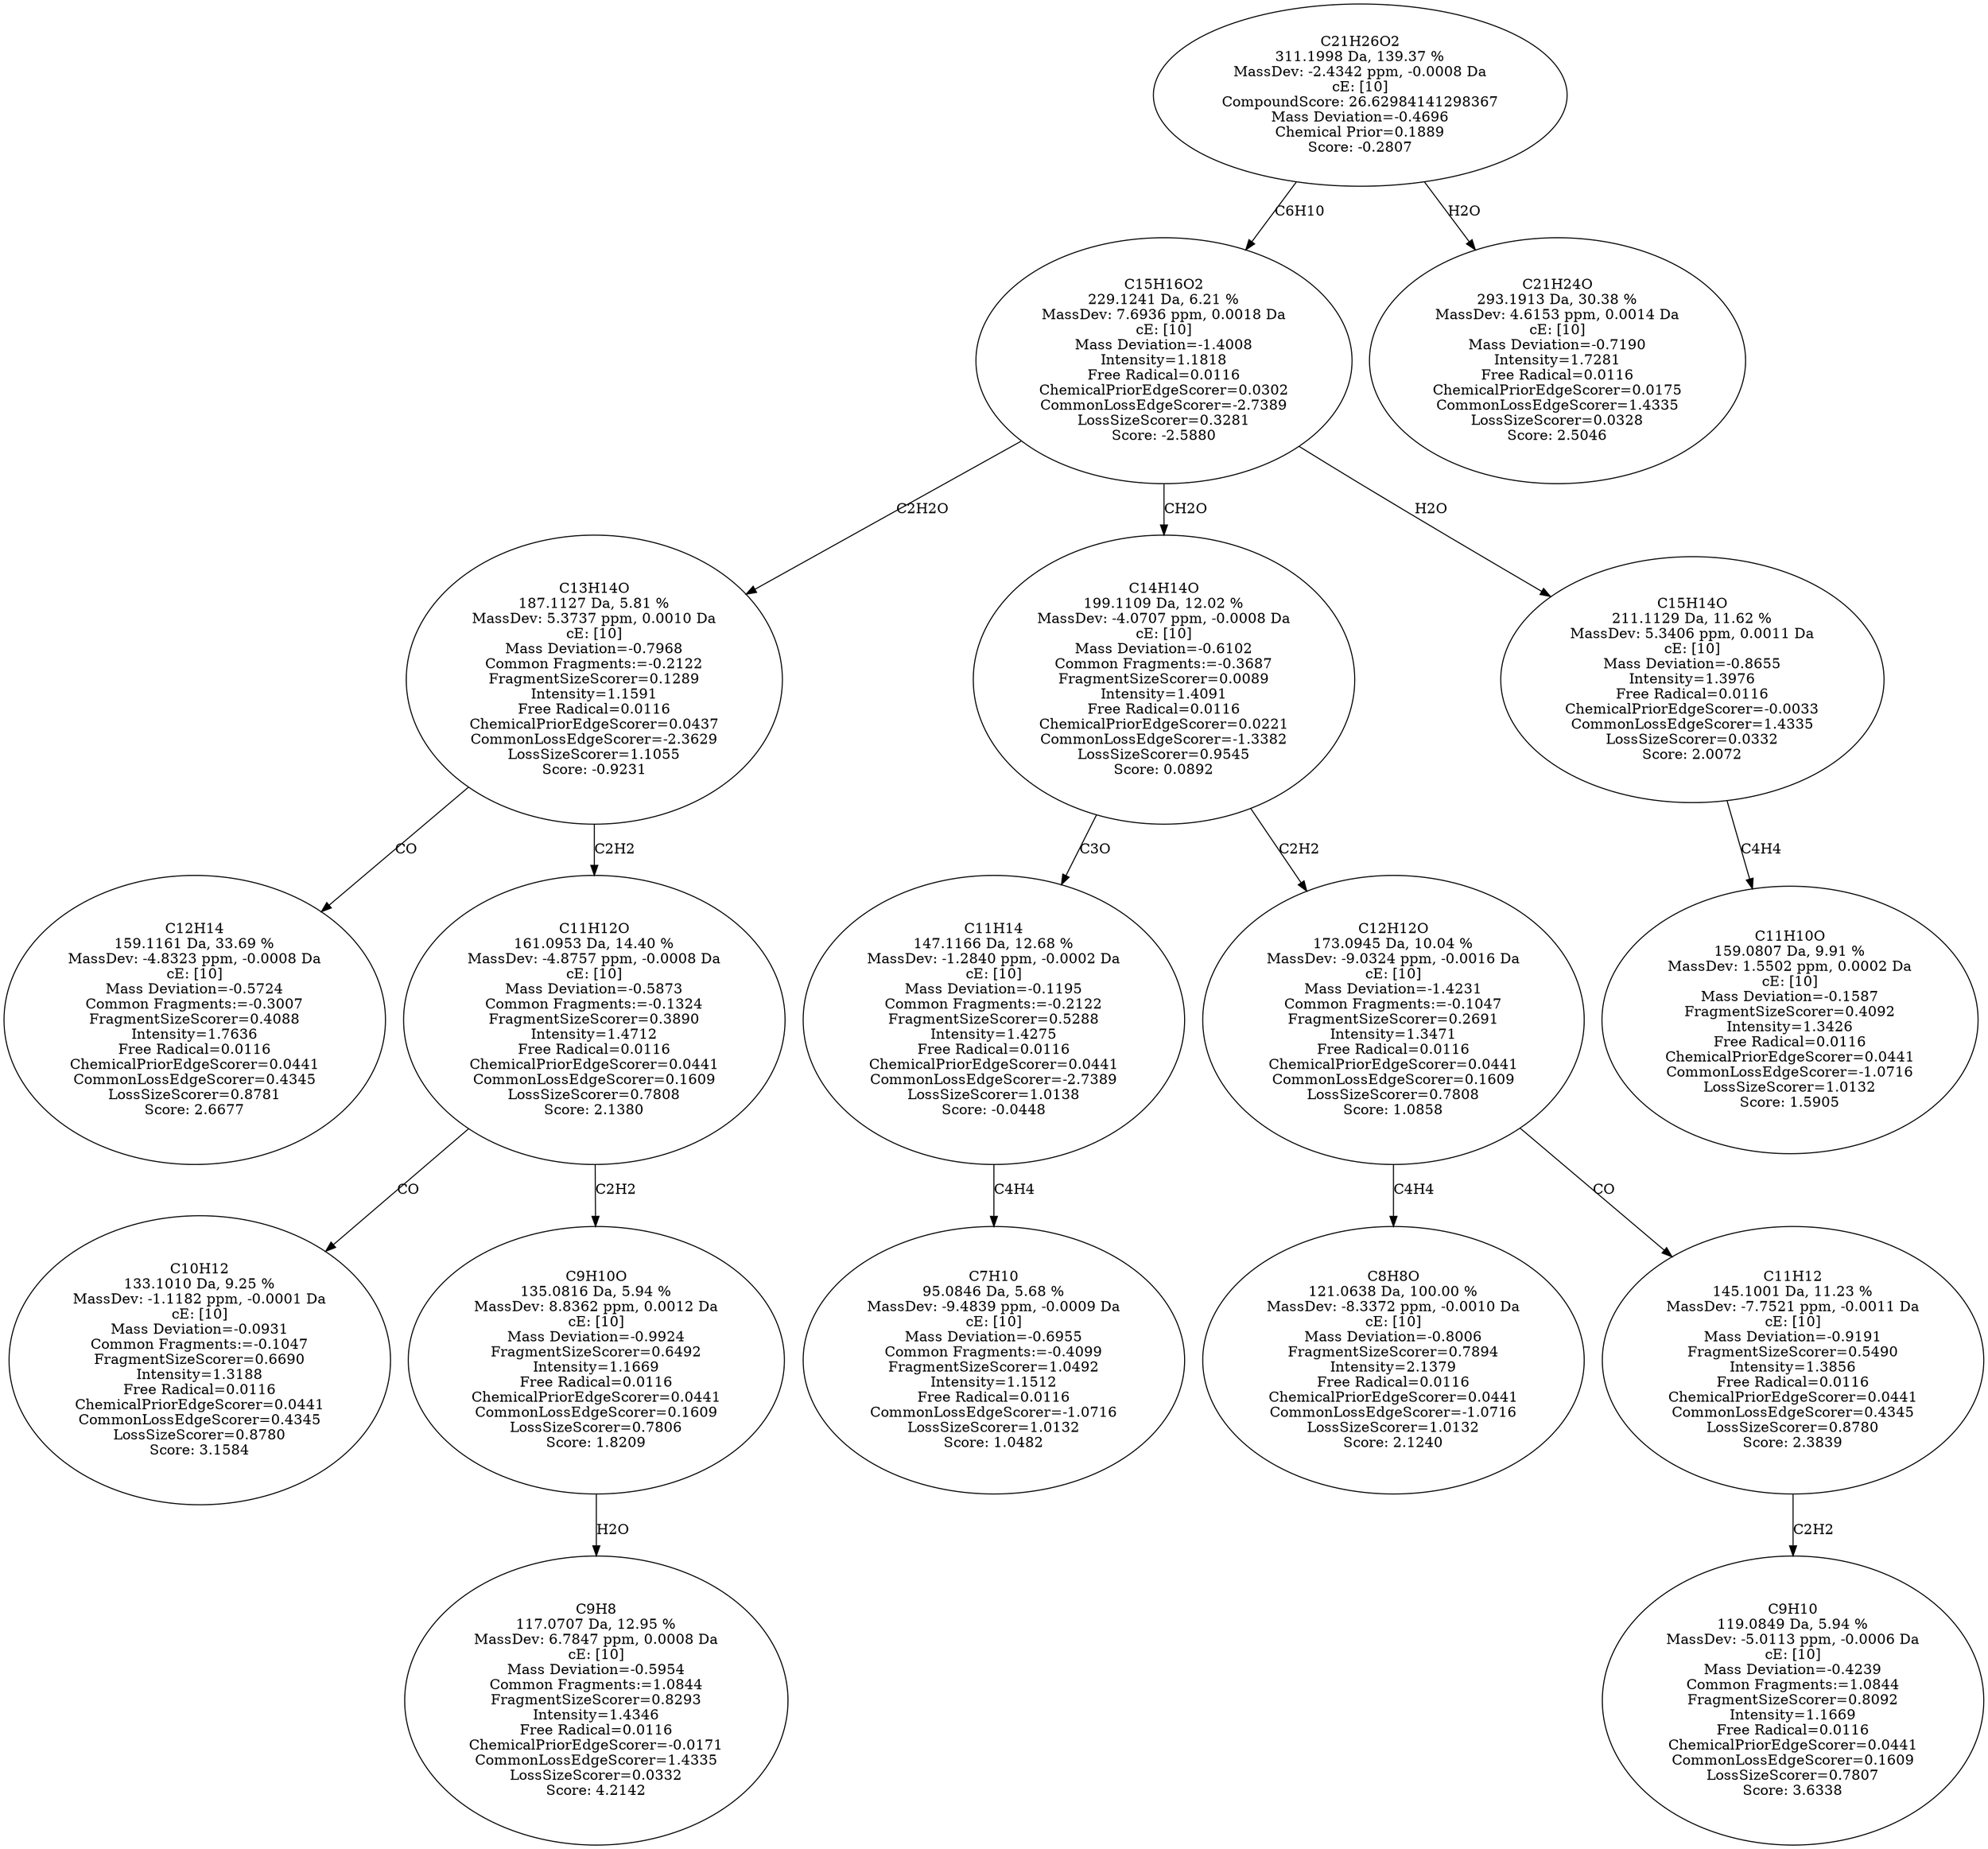 strict digraph {
v1 [label="C12H14\n159.1161 Da, 33.69 %\nMassDev: -4.8323 ppm, -0.0008 Da\ncE: [10]\nMass Deviation=-0.5724\nCommon Fragments:=-0.3007\nFragmentSizeScorer=0.4088\nIntensity=1.7636\nFree Radical=0.0116\nChemicalPriorEdgeScorer=0.0441\nCommonLossEdgeScorer=0.4345\nLossSizeScorer=0.8781\nScore: 2.6677"];
v2 [label="C10H12\n133.1010 Da, 9.25 %\nMassDev: -1.1182 ppm, -0.0001 Da\ncE: [10]\nMass Deviation=-0.0931\nCommon Fragments:=-0.1047\nFragmentSizeScorer=0.6690\nIntensity=1.3188\nFree Radical=0.0116\nChemicalPriorEdgeScorer=0.0441\nCommonLossEdgeScorer=0.4345\nLossSizeScorer=0.8780\nScore: 3.1584"];
v3 [label="C9H8\n117.0707 Da, 12.95 %\nMassDev: 6.7847 ppm, 0.0008 Da\ncE: [10]\nMass Deviation=-0.5954\nCommon Fragments:=1.0844\nFragmentSizeScorer=0.8293\nIntensity=1.4346\nFree Radical=0.0116\nChemicalPriorEdgeScorer=-0.0171\nCommonLossEdgeScorer=1.4335\nLossSizeScorer=0.0332\nScore: 4.2142"];
v4 [label="C9H10O\n135.0816 Da, 5.94 %\nMassDev: 8.8362 ppm, 0.0012 Da\ncE: [10]\nMass Deviation=-0.9924\nFragmentSizeScorer=0.6492\nIntensity=1.1669\nFree Radical=0.0116\nChemicalPriorEdgeScorer=0.0441\nCommonLossEdgeScorer=0.1609\nLossSizeScorer=0.7806\nScore: 1.8209"];
v5 [label="C11H12O\n161.0953 Da, 14.40 %\nMassDev: -4.8757 ppm, -0.0008 Da\ncE: [10]\nMass Deviation=-0.5873\nCommon Fragments:=-0.1324\nFragmentSizeScorer=0.3890\nIntensity=1.4712\nFree Radical=0.0116\nChemicalPriorEdgeScorer=0.0441\nCommonLossEdgeScorer=0.1609\nLossSizeScorer=0.7808\nScore: 2.1380"];
v6 [label="C13H14O\n187.1127 Da, 5.81 %\nMassDev: 5.3737 ppm, 0.0010 Da\ncE: [10]\nMass Deviation=-0.7968\nCommon Fragments:=-0.2122\nFragmentSizeScorer=0.1289\nIntensity=1.1591\nFree Radical=0.0116\nChemicalPriorEdgeScorer=0.0437\nCommonLossEdgeScorer=-2.3629\nLossSizeScorer=1.1055\nScore: -0.9231"];
v7 [label="C7H10\n95.0846 Da, 5.68 %\nMassDev: -9.4839 ppm, -0.0009 Da\ncE: [10]\nMass Deviation=-0.6955\nCommon Fragments:=-0.4099\nFragmentSizeScorer=1.0492\nIntensity=1.1512\nFree Radical=0.0116\nCommonLossEdgeScorer=-1.0716\nLossSizeScorer=1.0132\nScore: 1.0482"];
v8 [label="C11H14\n147.1166 Da, 12.68 %\nMassDev: -1.2840 ppm, -0.0002 Da\ncE: [10]\nMass Deviation=-0.1195\nCommon Fragments:=-0.2122\nFragmentSizeScorer=0.5288\nIntensity=1.4275\nFree Radical=0.0116\nChemicalPriorEdgeScorer=0.0441\nCommonLossEdgeScorer=-2.7389\nLossSizeScorer=1.0138\nScore: -0.0448"];
v9 [label="C8H8O\n121.0638 Da, 100.00 %\nMassDev: -8.3372 ppm, -0.0010 Da\ncE: [10]\nMass Deviation=-0.8006\nFragmentSizeScorer=0.7894\nIntensity=2.1379\nFree Radical=0.0116\nChemicalPriorEdgeScorer=0.0441\nCommonLossEdgeScorer=-1.0716\nLossSizeScorer=1.0132\nScore: 2.1240"];
v10 [label="C9H10\n119.0849 Da, 5.94 %\nMassDev: -5.0113 ppm, -0.0006 Da\ncE: [10]\nMass Deviation=-0.4239\nCommon Fragments:=1.0844\nFragmentSizeScorer=0.8092\nIntensity=1.1669\nFree Radical=0.0116\nChemicalPriorEdgeScorer=0.0441\nCommonLossEdgeScorer=0.1609\nLossSizeScorer=0.7807\nScore: 3.6338"];
v11 [label="C11H12\n145.1001 Da, 11.23 %\nMassDev: -7.7521 ppm, -0.0011 Da\ncE: [10]\nMass Deviation=-0.9191\nFragmentSizeScorer=0.5490\nIntensity=1.3856\nFree Radical=0.0116\nChemicalPriorEdgeScorer=0.0441\nCommonLossEdgeScorer=0.4345\nLossSizeScorer=0.8780\nScore: 2.3839"];
v12 [label="C12H12O\n173.0945 Da, 10.04 %\nMassDev: -9.0324 ppm, -0.0016 Da\ncE: [10]\nMass Deviation=-1.4231\nCommon Fragments:=-0.1047\nFragmentSizeScorer=0.2691\nIntensity=1.3471\nFree Radical=0.0116\nChemicalPriorEdgeScorer=0.0441\nCommonLossEdgeScorer=0.1609\nLossSizeScorer=0.7808\nScore: 1.0858"];
v13 [label="C14H14O\n199.1109 Da, 12.02 %\nMassDev: -4.0707 ppm, -0.0008 Da\ncE: [10]\nMass Deviation=-0.6102\nCommon Fragments:=-0.3687\nFragmentSizeScorer=0.0089\nIntensity=1.4091\nFree Radical=0.0116\nChemicalPriorEdgeScorer=0.0221\nCommonLossEdgeScorer=-1.3382\nLossSizeScorer=0.9545\nScore: 0.0892"];
v14 [label="C11H10O\n159.0807 Da, 9.91 %\nMassDev: 1.5502 ppm, 0.0002 Da\ncE: [10]\nMass Deviation=-0.1587\nFragmentSizeScorer=0.4092\nIntensity=1.3426\nFree Radical=0.0116\nChemicalPriorEdgeScorer=0.0441\nCommonLossEdgeScorer=-1.0716\nLossSizeScorer=1.0132\nScore: 1.5905"];
v15 [label="C15H14O\n211.1129 Da, 11.62 %\nMassDev: 5.3406 ppm, 0.0011 Da\ncE: [10]\nMass Deviation=-0.8655\nIntensity=1.3976\nFree Radical=0.0116\nChemicalPriorEdgeScorer=-0.0033\nCommonLossEdgeScorer=1.4335\nLossSizeScorer=0.0332\nScore: 2.0072"];
v16 [label="C15H16O2\n229.1241 Da, 6.21 %\nMassDev: 7.6936 ppm, 0.0018 Da\ncE: [10]\nMass Deviation=-1.4008\nIntensity=1.1818\nFree Radical=0.0116\nChemicalPriorEdgeScorer=0.0302\nCommonLossEdgeScorer=-2.7389\nLossSizeScorer=0.3281\nScore: -2.5880"];
v17 [label="C21H24O\n293.1913 Da, 30.38 %\nMassDev: 4.6153 ppm, 0.0014 Da\ncE: [10]\nMass Deviation=-0.7190\nIntensity=1.7281\nFree Radical=0.0116\nChemicalPriorEdgeScorer=0.0175\nCommonLossEdgeScorer=1.4335\nLossSizeScorer=0.0328\nScore: 2.5046"];
v18 [label="C21H26O2\n311.1998 Da, 139.37 %\nMassDev: -2.4342 ppm, -0.0008 Da\ncE: [10]\nCompoundScore: 26.62984141298367\nMass Deviation=-0.4696\nChemical Prior=0.1889\nScore: -0.2807"];
v6 -> v1 [label="CO"];
v5 -> v2 [label="CO"];
v4 -> v3 [label="H2O"];
v5 -> v4 [label="C2H2"];
v6 -> v5 [label="C2H2"];
v16 -> v6 [label="C2H2O"];
v8 -> v7 [label="C4H4"];
v13 -> v8 [label="C3O"];
v12 -> v9 [label="C4H4"];
v11 -> v10 [label="C2H2"];
v12 -> v11 [label="CO"];
v13 -> v12 [label="C2H2"];
v16 -> v13 [label="CH2O"];
v15 -> v14 [label="C4H4"];
v16 -> v15 [label="H2O"];
v18 -> v16 [label="C6H10"];
v18 -> v17 [label="H2O"];
}
